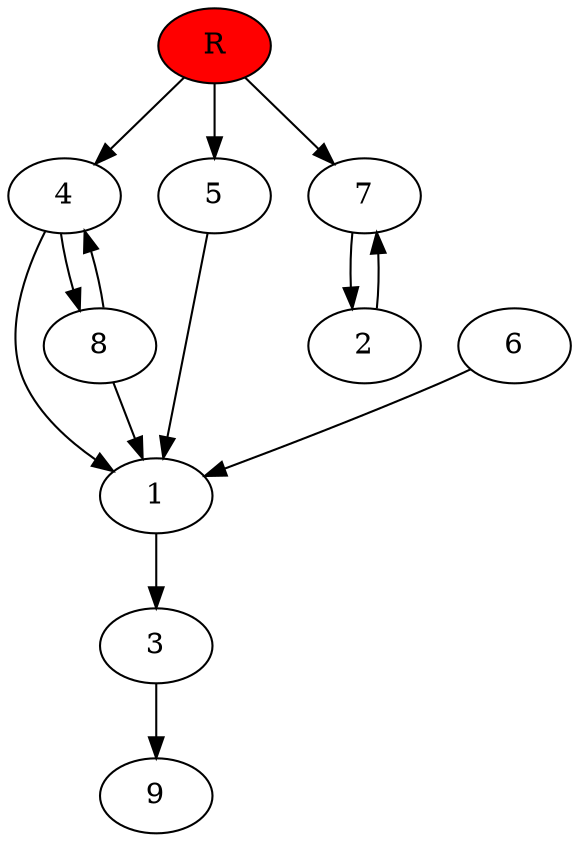 digraph prb26192 {
	1
	2
	3
	4
	5
	6
	7
	8
	R [fillcolor="#ff0000" style=filled]
	1 -> 3
	2 -> 7
	3 -> 9
	4 -> 1
	4 -> 8
	5 -> 1
	6 -> 1
	7 -> 2
	8 -> 1
	8 -> 4
	R -> 4
	R -> 5
	R -> 7
}
